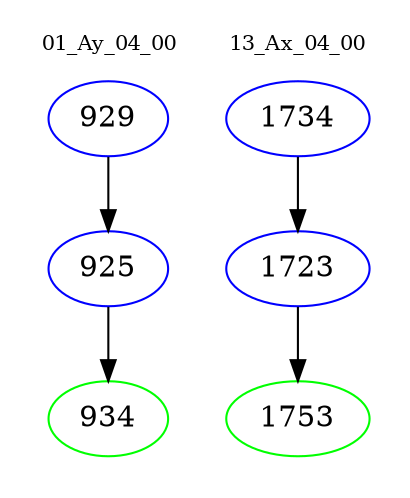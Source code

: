 digraph{
subgraph cluster_0 {
color = white
label = "01_Ay_04_00";
fontsize=10;
T0_929 [label="929", color="blue"]
T0_929 -> T0_925 [color="black"]
T0_925 [label="925", color="blue"]
T0_925 -> T0_934 [color="black"]
T0_934 [label="934", color="green"]
}
subgraph cluster_1 {
color = white
label = "13_Ax_04_00";
fontsize=10;
T1_1734 [label="1734", color="blue"]
T1_1734 -> T1_1723 [color="black"]
T1_1723 [label="1723", color="blue"]
T1_1723 -> T1_1753 [color="black"]
T1_1753 [label="1753", color="green"]
}
}
